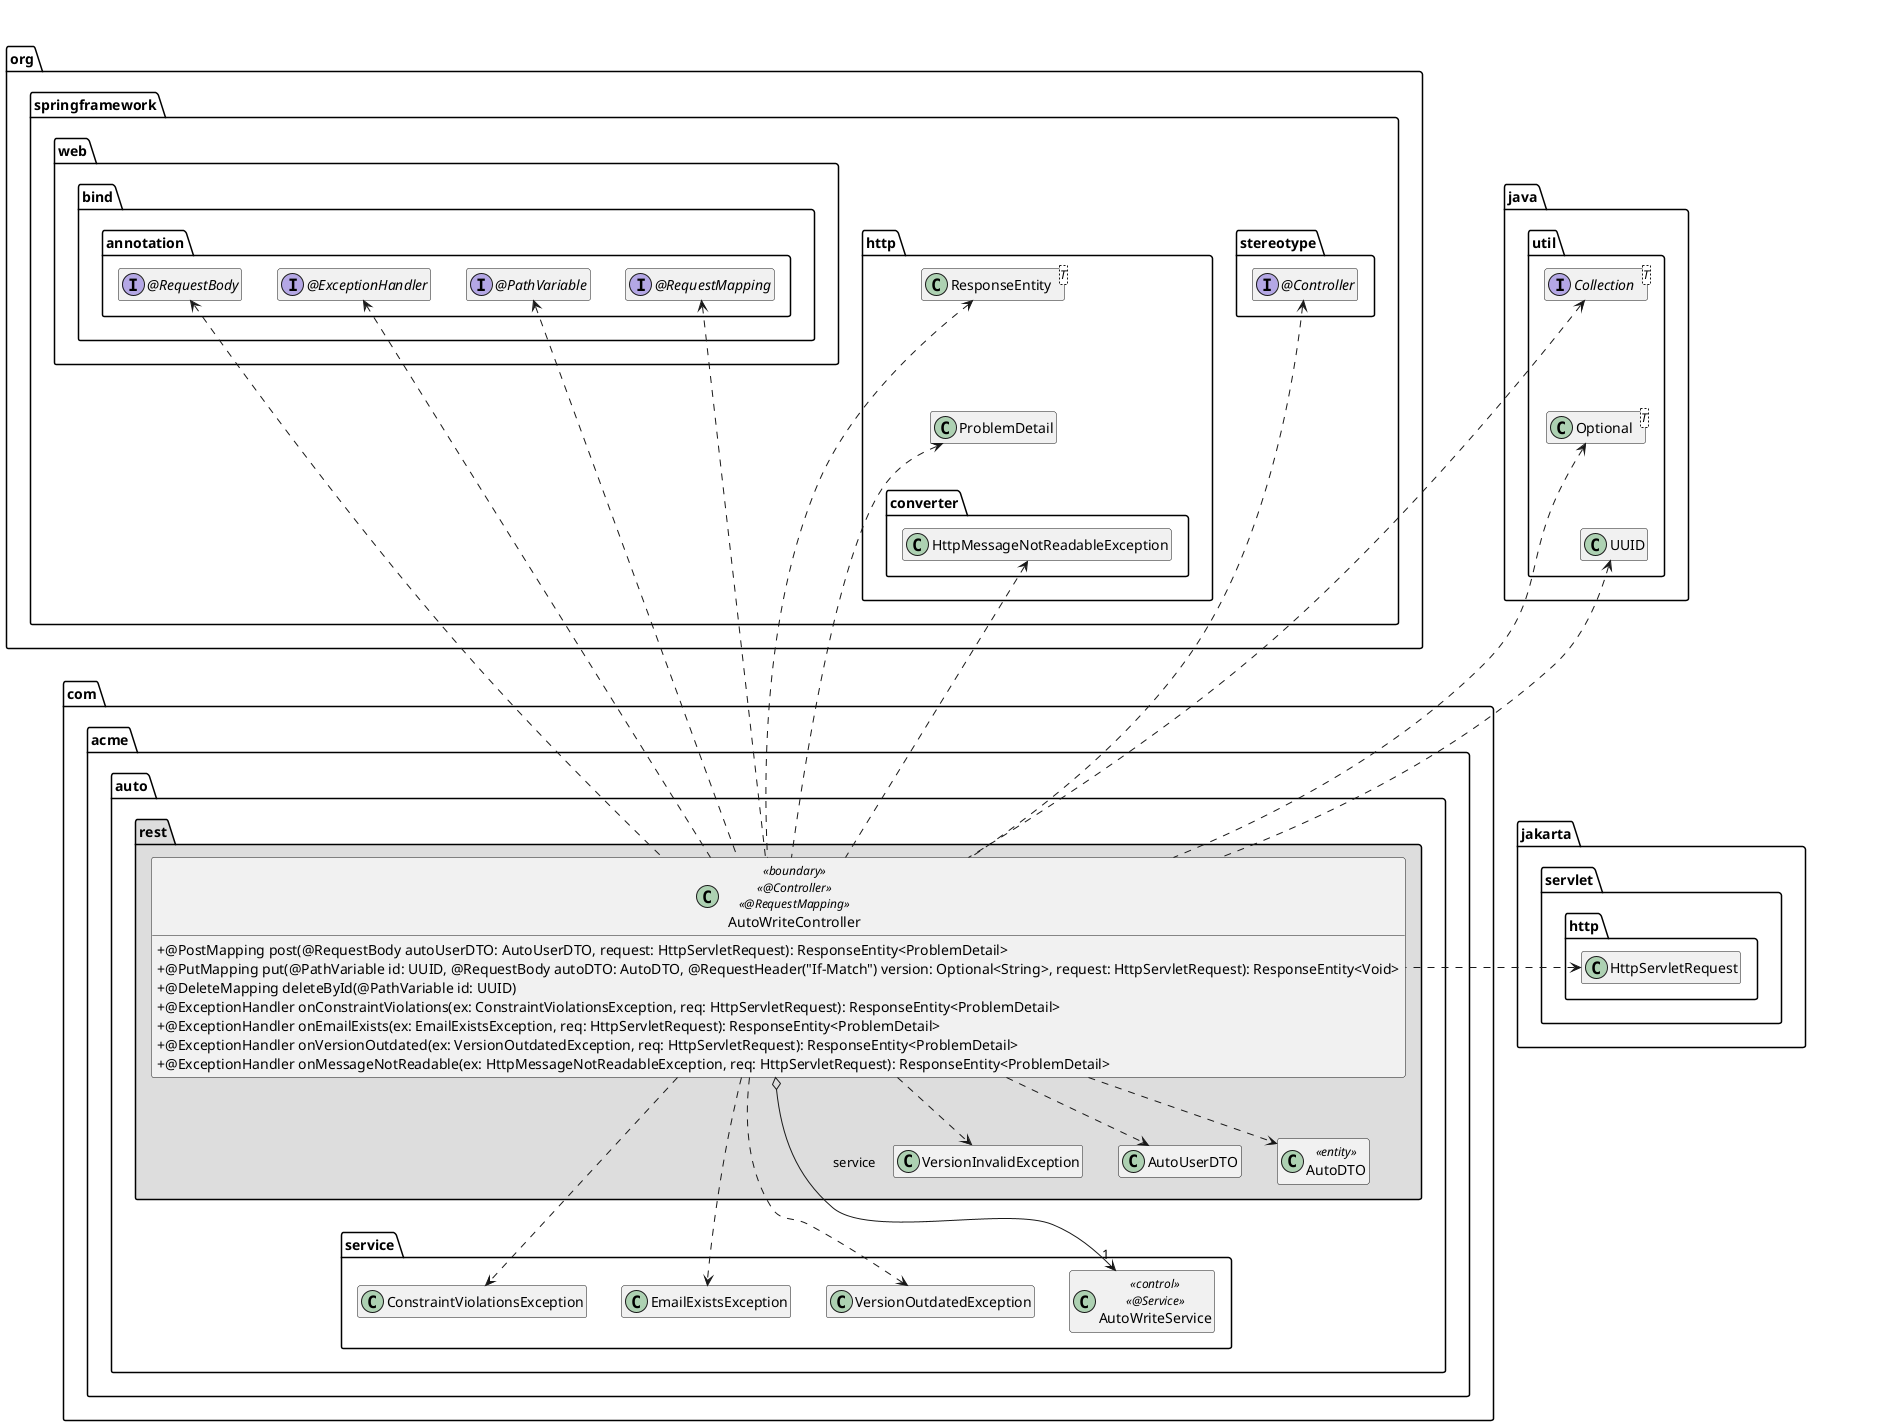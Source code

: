 @startuml AutoHandler

skinparam classAttributeIconSize 0

package jakarta.servlet.http {
    class HttpServletRequest
}

package org.springframework {
    package stereotype {
        interface "@Controller" as Controller
    }

    package web.bind.annotation {
        interface "@RequestMapping" as RequestMapping
        interface "@PathVariable" as PathVariable
        interface "@RequestBody" as RequestBody
        interface "@ExceptionHandler" as ExceptionHandler

        RequestBody .left[hidden].> Controller
        ExceptionHandler .left[hidden].> Controller
    }

    package http {
        class ResponseEntity<T>
        class ProblemDetail

        package converter {
            class HttpMessageNotReadableException
        }

        ResponseEntity .[hidden].> ProblemDetail
        ResponseEntity .left[hidden].> Controller
        ProblemDetail .[hidden].> HttpMessageNotReadableException
    }
}

package java.util {
    interface Collection<T>
    class UUID
    class Optional<T>

    Collection .[hidden].> Optional
    Optional .[hidden].> UUID
    HttpServletRequest .up[hidden].> UUID
}

package com.acme.auto {
    package service {
        class AutoWriteService << control >> << @Service >>

        class ConstraintViolationsException
        class EmailExistsException
        class VersionOutdatedException
    }

    package rest #DDDDDD {
        class AutoDTO <<entity>>
        AutoDTO .[hidden].> UUID
        AutoDTO .[hidden].> AutoWriteService

        class VersionInvalidException

        class AutoWriteController << boundary >> << @Controller >> << @RequestMapping >> {
            + @PostMapping post(@RequestBody autoUserDTO: AutoUserDTO, request: HttpServletRequest): ResponseEntity<ProblemDetail>
            + @PutMapping put(@PathVariable id: UUID, @RequestBody autoDTO: AutoDTO, @RequestHeader("If-Match") version: Optional<String>, request: HttpServletRequest): ResponseEntity<Void>
            + @DeleteMapping deleteById(@PathVariable id: UUID)
            + @ExceptionHandler onConstraintViolations(ex: ConstraintViolationsException, req: HttpServletRequest): ResponseEntity<ProblemDetail>
            + @ExceptionHandler onEmailExists(ex: EmailExistsException, req: HttpServletRequest): ResponseEntity<ProblemDetail>
            + @ExceptionHandler onVersionOutdated(ex: VersionOutdatedException, req: HttpServletRequest): ResponseEntity<ProblemDetail>
            + @ExceptionHandler onMessageNotReadable(ex: HttpMessageNotReadableException, req: HttpServletRequest): ResponseEntity<ProblemDetail>
        }

        AutoWriteController o-right-> "1" AutoWriteService : service
        AutoWriteController ..> AutoUserDTO
        AutoWriteController ..> AutoDTO
        AutoWriteController .up.> UUID
        AutoWriteController .up.> Optional
        AutoWriteController .up.> Collection
        AutoWriteController ..> ConstraintViolationsException
        AutoWriteController ..> EmailExistsException
        AutoWriteController ..> VersionOutdatedException
        AutoWriteController .up.> HttpMessageNotReadableException
        AutoWriteController ..> VersionInvalidException

        AutoWriteController .up.> HttpServletRequest
        AutoWriteController .up.> ResponseEntity
        AutoWriteController .up.> ProblemDetail

        AutoWriteController .up.> Controller
        AutoWriteController .up.> RequestMapping
        AutoWriteController .up.> PathVariable
        AutoWriteController .up.> RequestBody
        AutoWriteController .up.> ExceptionHandler
    }
}

hide empty members

@enduml
